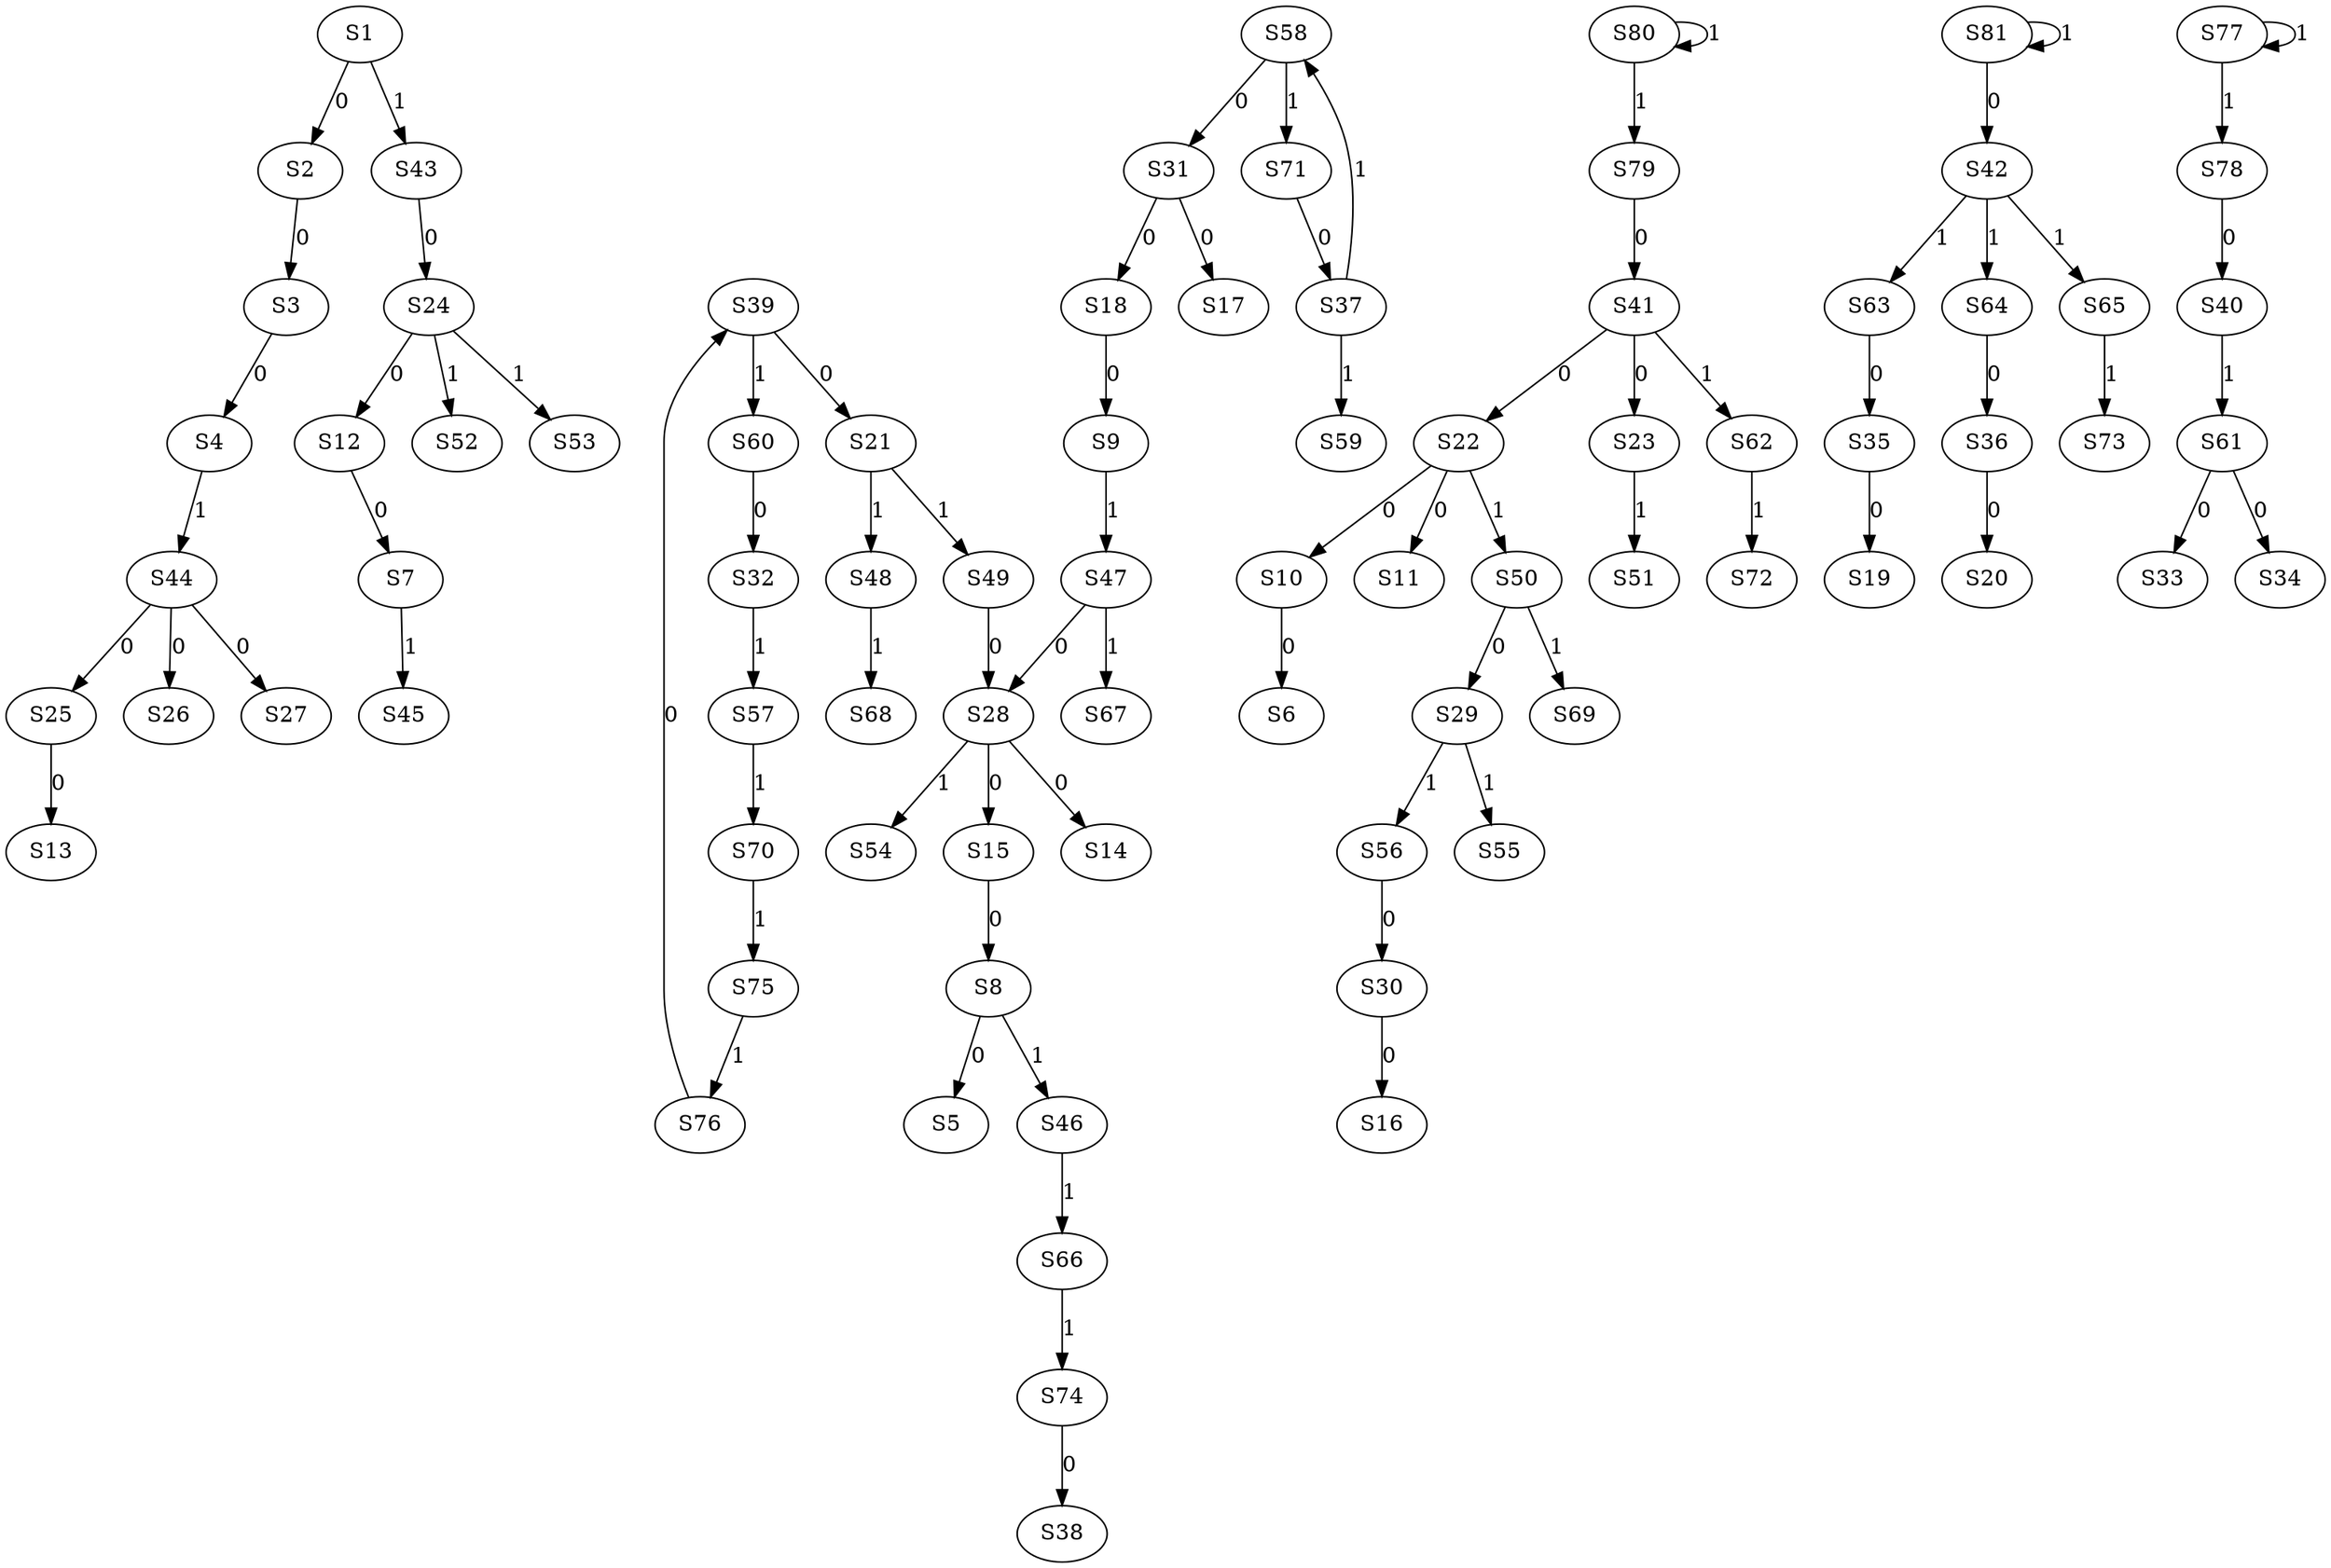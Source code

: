 strict digraph {
	S1 -> S2 [ label = 0 ];
	S2 -> S3 [ label = 0 ];
	S3 -> S4 [ label = 0 ];
	S8 -> S5 [ label = 0 ];
	S10 -> S6 [ label = 0 ];
	S12 -> S7 [ label = 0 ];
	S15 -> S8 [ label = 0 ];
	S18 -> S9 [ label = 0 ];
	S22 -> S10 [ label = 0 ];
	S22 -> S11 [ label = 0 ];
	S24 -> S12 [ label = 0 ];
	S25 -> S13 [ label = 0 ];
	S28 -> S14 [ label = 0 ];
	S28 -> S15 [ label = 0 ];
	S30 -> S16 [ label = 0 ];
	S31 -> S17 [ label = 0 ];
	S31 -> S18 [ label = 0 ];
	S35 -> S19 [ label = 0 ];
	S36 -> S20 [ label = 0 ];
	S39 -> S21 [ label = 0 ];
	S41 -> S22 [ label = 0 ];
	S41 -> S23 [ label = 0 ];
	S43 -> S24 [ label = 0 ];
	S44 -> S25 [ label = 0 ];
	S44 -> S26 [ label = 0 ];
	S44 -> S27 [ label = 0 ];
	S49 -> S28 [ label = 0 ];
	S50 -> S29 [ label = 0 ];
	S56 -> S30 [ label = 0 ];
	S58 -> S31 [ label = 0 ];
	S60 -> S32 [ label = 0 ];
	S61 -> S33 [ label = 0 ];
	S61 -> S34 [ label = 0 ];
	S63 -> S35 [ label = 0 ];
	S64 -> S36 [ label = 0 ];
	S71 -> S37 [ label = 0 ];
	S74 -> S38 [ label = 0 ];
	S76 -> S39 [ label = 0 ];
	S78 -> S40 [ label = 0 ];
	S79 -> S41 [ label = 0 ];
	S81 -> S42 [ label = 0 ];
	S1 -> S43 [ label = 1 ];
	S4 -> S44 [ label = 1 ];
	S7 -> S45 [ label = 1 ];
	S8 -> S46 [ label = 1 ];
	S9 -> S47 [ label = 1 ];
	S21 -> S48 [ label = 1 ];
	S21 -> S49 [ label = 1 ];
	S22 -> S50 [ label = 1 ];
	S23 -> S51 [ label = 1 ];
	S24 -> S52 [ label = 1 ];
	S24 -> S53 [ label = 1 ];
	S28 -> S54 [ label = 1 ];
	S29 -> S55 [ label = 1 ];
	S29 -> S56 [ label = 1 ];
	S32 -> S57 [ label = 1 ];
	S37 -> S58 [ label = 1 ];
	S37 -> S59 [ label = 1 ];
	S39 -> S60 [ label = 1 ];
	S40 -> S61 [ label = 1 ];
	S41 -> S62 [ label = 1 ];
	S42 -> S63 [ label = 1 ];
	S42 -> S64 [ label = 1 ];
	S42 -> S65 [ label = 1 ];
	S46 -> S66 [ label = 1 ];
	S47 -> S67 [ label = 1 ];
	S48 -> S68 [ label = 1 ];
	S50 -> S69 [ label = 1 ];
	S57 -> S70 [ label = 1 ];
	S58 -> S71 [ label = 1 ];
	S62 -> S72 [ label = 1 ];
	S65 -> S73 [ label = 1 ];
	S66 -> S74 [ label = 1 ];
	S70 -> S75 [ label = 1 ];
	S75 -> S76 [ label = 1 ];
	S77 -> S77 [ label = 1 ];
	S77 -> S78 [ label = 1 ];
	S80 -> S79 [ label = 1 ];
	S80 -> S80 [ label = 1 ];
	S81 -> S81 [ label = 1 ];
	S47 -> S28 [ label = 0 ];
}